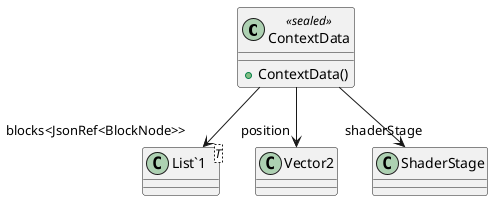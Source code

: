 @startuml
class ContextData <<sealed>> {
    + ContextData()
}
class "List`1"<T> {
}
ContextData --> "blocks<JsonRef<BlockNode>>" "List`1"
ContextData --> "position" Vector2
ContextData --> "shaderStage" ShaderStage
@enduml

